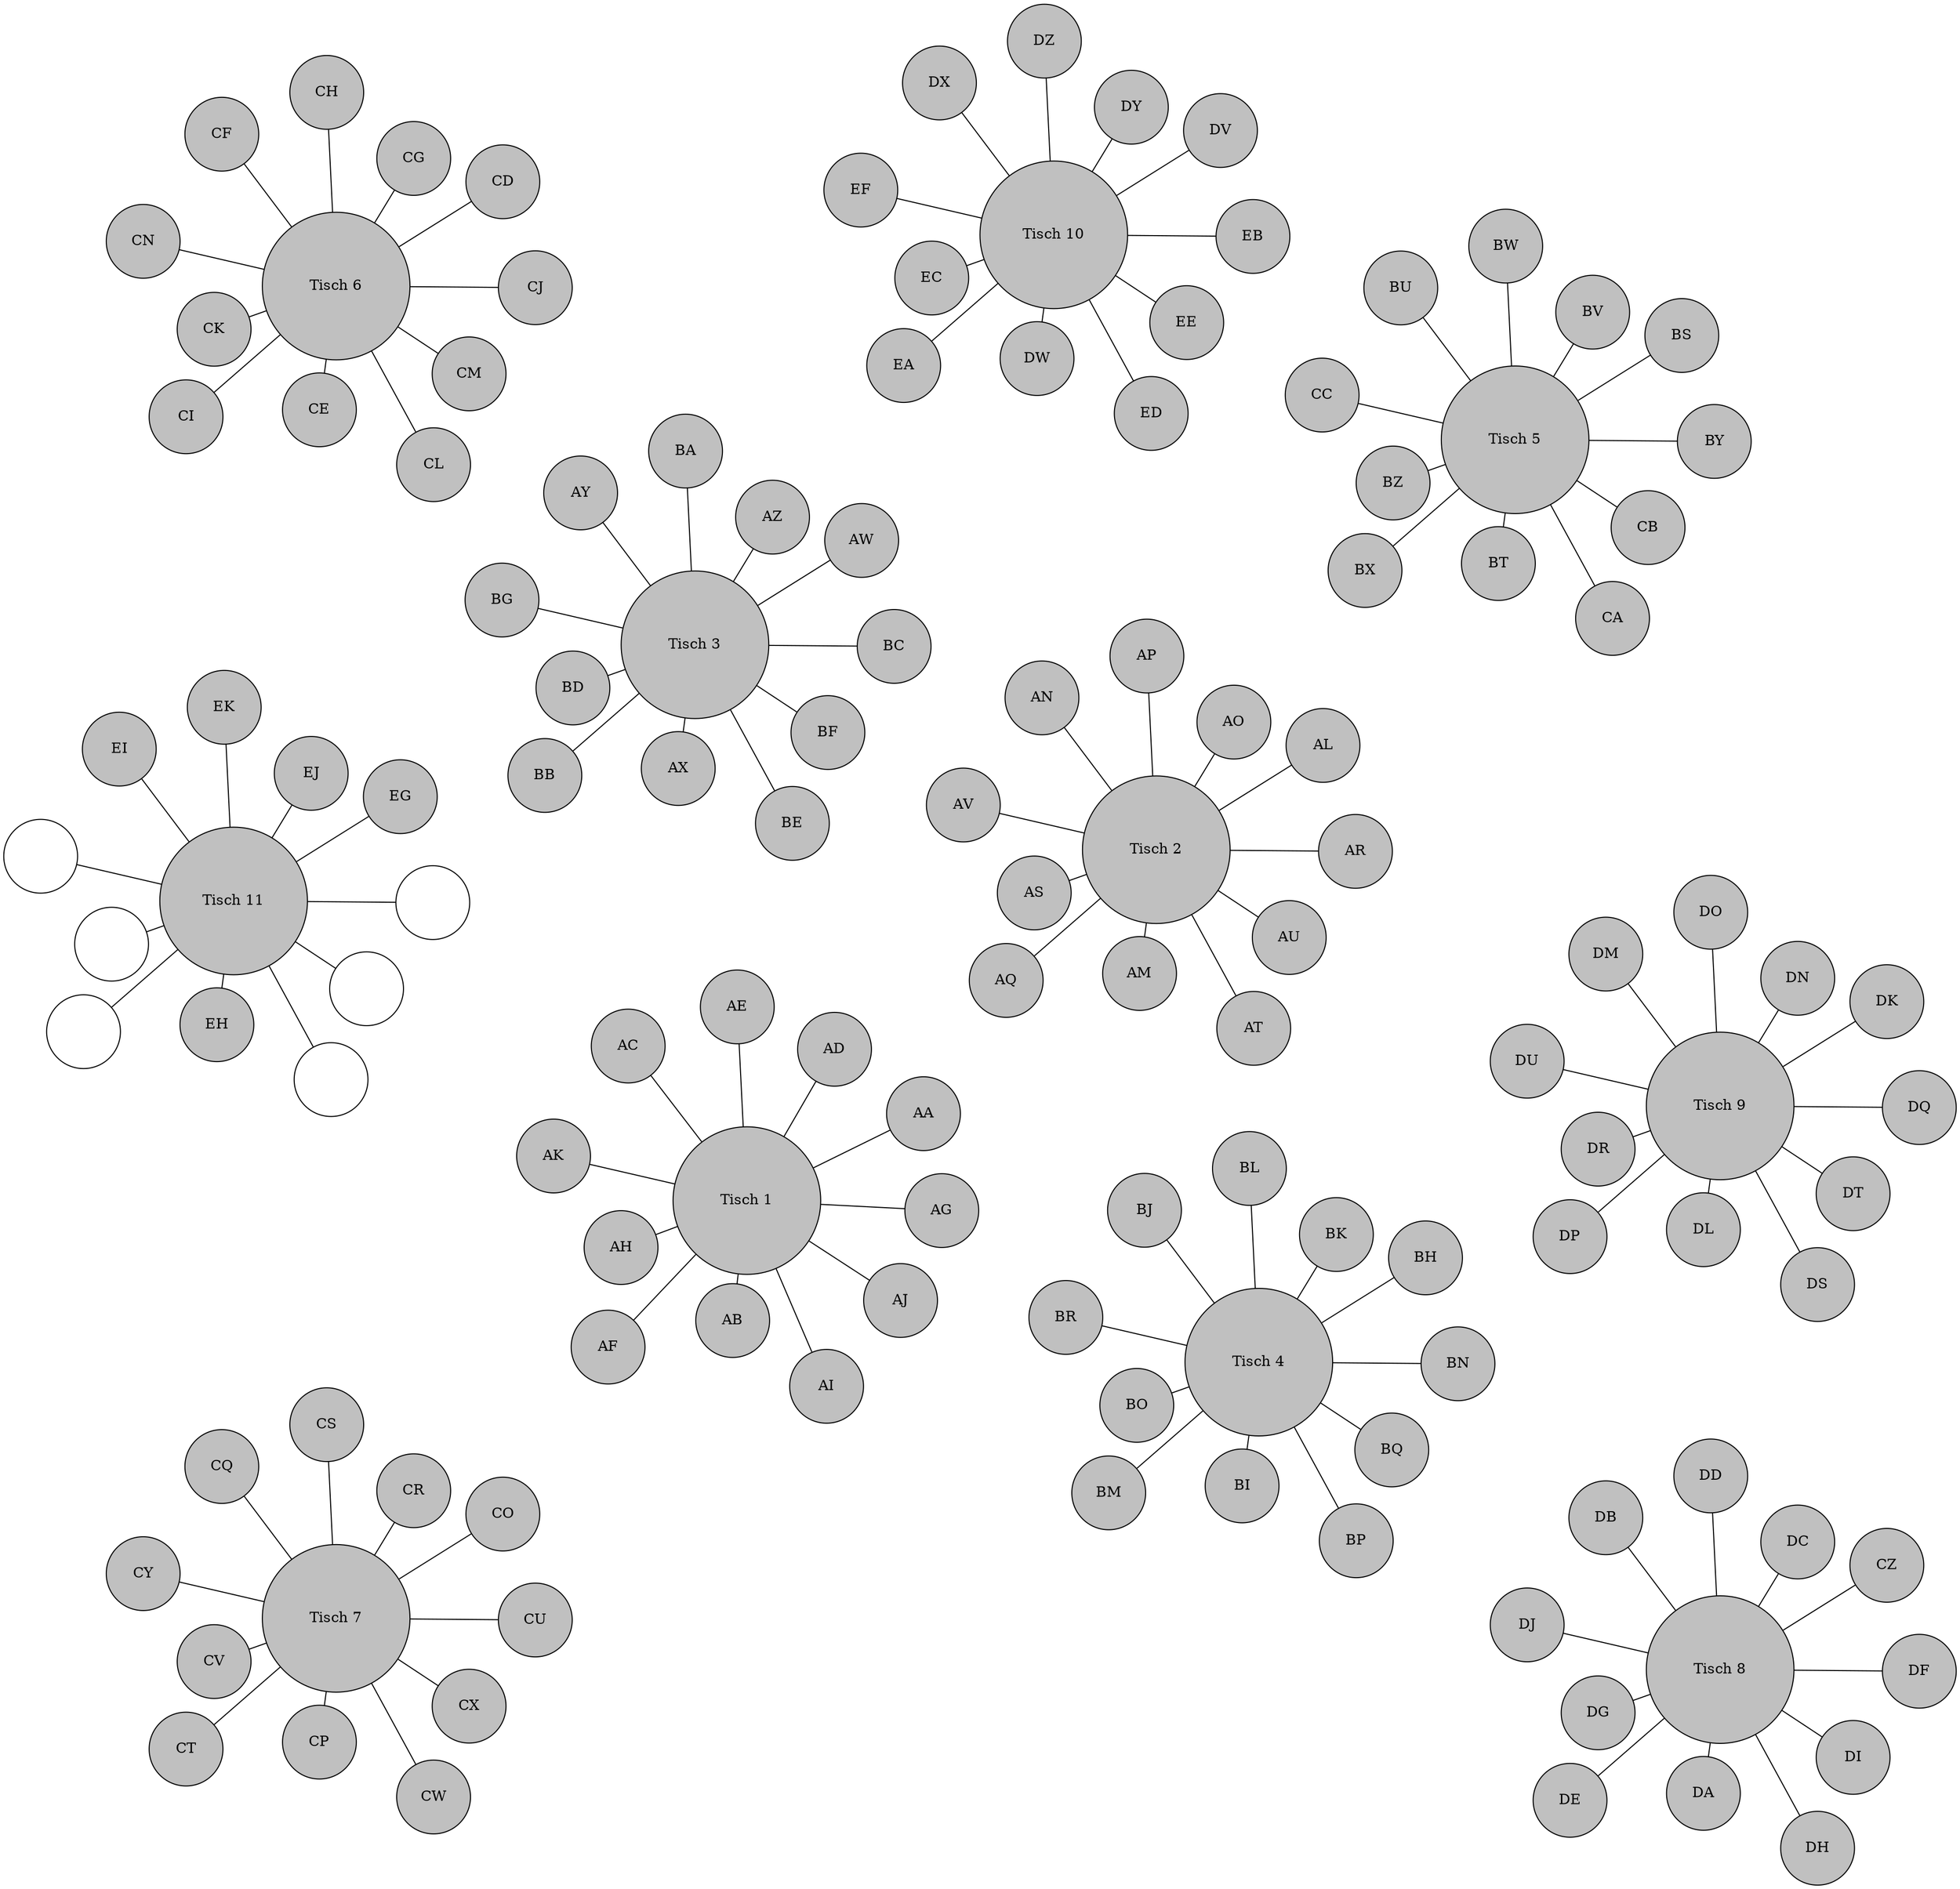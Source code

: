 graph G {
  layout=fdp
  subgraph Cluster_tisch1 {
    node [shape=circle, width=2, fillcolor=gray, style=filled]
    T1 [label="Tisch 1"];
    node [shape=circle width=1]
    T1TAA [label="AA", fillcolor=gray, style=filled];
    T1 -- T1TAA;
    T1TAB [label="AB", fillcolor=gray, style=filled];
    T1 -- T1TAB;
    T1TAC [label="AC", fillcolor=gray, style=filled];
    T1 -- T1TAC;
    T1TAD [label="AD", fillcolor=gray, style=filled];
    T1 -- T1TAD;
    T1TAE [label="AE", fillcolor=gray, style=filled];
    T1 -- T1TAE;
    T1TAF [label="AF", fillcolor=gray, style=filled];
    T1 -- T1TAF;
    T1TAG [label="AG", fillcolor=gray, style=filled];
    T1 -- T1TAG;
    T1TAH [label="AH", fillcolor=gray, style=filled];
    T1 -- T1TAH;
    T1TAI [label="AI", fillcolor=gray, style=filled];
    T1 -- T1TAI;
    T1TAJ [label="AJ", fillcolor=gray, style=filled];
    T1 -- T1TAJ;
    T1TAK [label="AK", fillcolor=gray, style=filled];
    T1 -- T1TAK;
  }
  subgraph Cluster_tisch2 {
    node [shape=circle, width=2, fillcolor=gray, style=filled]
    T2 [label="Tisch 2"];
    node [shape=circle width=1]
    T2TAL [label="AL", fillcolor=gray, style=filled];
    T2 -- T2TAL;
    T2TAM [label="AM", fillcolor=gray, style=filled];
    T2 -- T2TAM;
    T2TAN [label="AN", fillcolor=gray, style=filled];
    T2 -- T2TAN;
    T2TAO [label="AO", fillcolor=gray, style=filled];
    T2 -- T2TAO;
    T2TAP [label="AP", fillcolor=gray, style=filled];
    T2 -- T2TAP;
    T2TAQ [label="AQ", fillcolor=gray, style=filled];
    T2 -- T2TAQ;
    T2TAR [label="AR", fillcolor=gray, style=filled];
    T2 -- T2TAR;
    T2TAS [label="AS", fillcolor=gray, style=filled];
    T2 -- T2TAS;
    T2TAT [label="AT", fillcolor=gray, style=filled];
    T2 -- T2TAT;
    T2TAU [label="AU", fillcolor=gray, style=filled];
    T2 -- T2TAU;
    T2TAV [label="AV", fillcolor=gray, style=filled];
    T2 -- T2TAV;
  }
  subgraph Cluster_tisch3 {
    node [shape=circle, width=2, fillcolor=gray, style=filled]
    T3 [label="Tisch 3"];
    node [shape=circle width=1]
    T3TAW [label="AW", fillcolor=gray, style=filled];
    T3 -- T3TAW;
    T3TAX [label="AX", fillcolor=gray, style=filled];
    T3 -- T3TAX;
    T3TAY [label="AY", fillcolor=gray, style=filled];
    T3 -- T3TAY;
    T3TAZ [label="AZ", fillcolor=gray, style=filled];
    T3 -- T3TAZ;
    T3TBA [label="BA", fillcolor=gray, style=filled];
    T3 -- T3TBA;
    T3TBB [label="BB", fillcolor=gray, style=filled];
    T3 -- T3TBB;
    T3TBC [label="BC", fillcolor=gray, style=filled];
    T3 -- T3TBC;
    T3TBD [label="BD", fillcolor=gray, style=filled];
    T3 -- T3TBD;
    T3TBE [label="BE", fillcolor=gray, style=filled];
    T3 -- T3TBE;
    T3TBF [label="BF", fillcolor=gray, style=filled];
    T3 -- T3TBF;
    T3TBG [label="BG", fillcolor=gray, style=filled];
    T3 -- T3TBG;
  }
  subgraph Cluster_tisch4 {
    node [shape=circle, width=2, fillcolor=gray, style=filled]
    T4 [label="Tisch 4"];
    node [shape=circle width=1]
    T4TBH [label="BH", fillcolor=gray, style=filled];
    T4 -- T4TBH;
    T4TBI [label="BI", fillcolor=gray, style=filled];
    T4 -- T4TBI;
    T4TBJ [label="BJ", fillcolor=gray, style=filled];
    T4 -- T4TBJ;
    T4TBK [label="BK", fillcolor=gray, style=filled];
    T4 -- T4TBK;
    T4TBL [label="BL", fillcolor=gray, style=filled];
    T4 -- T4TBL;
    T4TBM [label="BM", fillcolor=gray, style=filled];
    T4 -- T4TBM;
    T4TBN [label="BN", fillcolor=gray, style=filled];
    T4 -- T4TBN;
    T4TBO [label="BO", fillcolor=gray, style=filled];
    T4 -- T4TBO;
    T4TBP [label="BP", fillcolor=gray, style=filled];
    T4 -- T4TBP;
    T4TBQ [label="BQ", fillcolor=gray, style=filled];
    T4 -- T4TBQ;
    T4TBR [label="BR", fillcolor=gray, style=filled];
    T4 -- T4TBR;
  }
  subgraph Cluster_tisch5 {
    node [shape=circle, width=2, fillcolor=gray, style=filled]
    T5 [label="Tisch 5"];
    node [shape=circle width=1]
    T5TBS [label="BS", fillcolor=gray, style=filled];
    T5 -- T5TBS;
    T5TBT [label="BT", fillcolor=gray, style=filled];
    T5 -- T5TBT;
    T5TBU [label="BU", fillcolor=gray, style=filled];
    T5 -- T5TBU;
    T5TBV [label="BV", fillcolor=gray, style=filled];
    T5 -- T5TBV;
    T5TBW [label="BW", fillcolor=gray, style=filled];
    T5 -- T5TBW;
    T5TBX [label="BX", fillcolor=gray, style=filled];
    T5 -- T5TBX;
    T5TBY [label="BY", fillcolor=gray, style=filled];
    T5 -- T5TBY;
    T5TBZ [label="BZ", fillcolor=gray, style=filled];
    T5 -- T5TBZ;
    T5TCA [label="CA", fillcolor=gray, style=filled];
    T5 -- T5TCA;
    T5TCB [label="CB", fillcolor=gray, style=filled];
    T5 -- T5TCB;
    T5TCC [label="CC", fillcolor=gray, style=filled];
    T5 -- T5TCC;
  }
  subgraph Cluster_tisch6 {
    node [shape=circle, width=2, fillcolor=gray, style=filled]
    T6 [label="Tisch 6"];
    node [shape=circle width=1]
    T6TCD [label="CD", fillcolor=gray, style=filled];
    T6 -- T6TCD;
    T6TCE [label="CE", fillcolor=gray, style=filled];
    T6 -- T6TCE;
    T6TCF [label="CF", fillcolor=gray, style=filled];
    T6 -- T6TCF;
    T6TCG [label="CG", fillcolor=gray, style=filled];
    T6 -- T6TCG;
    T6TCH [label="CH", fillcolor=gray, style=filled];
    T6 -- T6TCH;
    T6TCI [label="CI", fillcolor=gray, style=filled];
    T6 -- T6TCI;
    T6TCJ [label="CJ", fillcolor=gray, style=filled];
    T6 -- T6TCJ;
    T6TCK [label="CK", fillcolor=gray, style=filled];
    T6 -- T6TCK;
    T6TCL [label="CL", fillcolor=gray, style=filled];
    T6 -- T6TCL;
    T6TCM [label="CM", fillcolor=gray, style=filled];
    T6 -- T6TCM;
    T6TCN [label="CN", fillcolor=gray, style=filled];
    T6 -- T6TCN;
  }
  subgraph Cluster_tisch7 {
    node [shape=circle, width=2, fillcolor=gray, style=filled]
    T7 [label="Tisch 7"];
    node [shape=circle width=1]
    T7TCO [label="CO", fillcolor=gray, style=filled];
    T7 -- T7TCO;
    T7TCP [label="CP", fillcolor=gray, style=filled];
    T7 -- T7TCP;
    T7TCQ [label="CQ", fillcolor=gray, style=filled];
    T7 -- T7TCQ;
    T7TCR [label="CR", fillcolor=gray, style=filled];
    T7 -- T7TCR;
    T7TCS [label="CS", fillcolor=gray, style=filled];
    T7 -- T7TCS;
    T7TCT [label="CT", fillcolor=gray, style=filled];
    T7 -- T7TCT;
    T7TCU [label="CU", fillcolor=gray, style=filled];
    T7 -- T7TCU;
    T7TCV [label="CV", fillcolor=gray, style=filled];
    T7 -- T7TCV;
    T7TCW [label="CW", fillcolor=gray, style=filled];
    T7 -- T7TCW;
    T7TCX [label="CX", fillcolor=gray, style=filled];
    T7 -- T7TCX;
    T7TCY [label="CY", fillcolor=gray, style=filled];
    T7 -- T7TCY;
  }
  subgraph Cluster_tisch8 {
    node [shape=circle, width=2, fillcolor=gray, style=filled]
    T8 [label="Tisch 8"];
    node [shape=circle width=1]
    T8TCZ [label="CZ", fillcolor=gray, style=filled];
    T8 -- T8TCZ;
    T8TDA [label="DA", fillcolor=gray, style=filled];
    T8 -- T8TDA;
    T8TDB [label="DB", fillcolor=gray, style=filled];
    T8 -- T8TDB;
    T8TDC [label="DC", fillcolor=gray, style=filled];
    T8 -- T8TDC;
    T8TDD [label="DD", fillcolor=gray, style=filled];
    T8 -- T8TDD;
    T8TDE [label="DE", fillcolor=gray, style=filled];
    T8 -- T8TDE;
    T8TDF [label="DF", fillcolor=gray, style=filled];
    T8 -- T8TDF;
    T8TDG [label="DG", fillcolor=gray, style=filled];
    T8 -- T8TDG;
    T8TDH [label="DH", fillcolor=gray, style=filled];
    T8 -- T8TDH;
    T8TDI [label="DI", fillcolor=gray, style=filled];
    T8 -- T8TDI;
    T8TDJ [label="DJ", fillcolor=gray, style=filled];
    T8 -- T8TDJ;
  }
  subgraph Cluster_tisch9 {
    node [shape=circle, width=2, fillcolor=gray, style=filled]
    T9 [label="Tisch 9"];
    node [shape=circle width=1]
    T9TDK [label="DK", fillcolor=gray, style=filled];
    T9 -- T9TDK;
    T9TDL [label="DL", fillcolor=gray, style=filled];
    T9 -- T9TDL;
    T9TDM [label="DM", fillcolor=gray, style=filled];
    T9 -- T9TDM;
    T9TDN [label="DN", fillcolor=gray, style=filled];
    T9 -- T9TDN;
    T9TDO [label="DO", fillcolor=gray, style=filled];
    T9 -- T9TDO;
    T9TDP [label="DP", fillcolor=gray, style=filled];
    T9 -- T9TDP;
    T9TDQ [label="DQ", fillcolor=gray, style=filled];
    T9 -- T9TDQ;
    T9TDR [label="DR", fillcolor=gray, style=filled];
    T9 -- T9TDR;
    T9TDS [label="DS", fillcolor=gray, style=filled];
    T9 -- T9TDS;
    T9TDT [label="DT", fillcolor=gray, style=filled];
    T9 -- T9TDT;
    T9TDU [label="DU", fillcolor=gray, style=filled];
    T9 -- T9TDU;
  }
  subgraph Cluster_tisch10 {
    node [shape=circle, width=2, fillcolor=gray, style=filled]
    T10 [label="Tisch 10"];
    node [shape=circle width=1]
    T10TDV [label="DV", fillcolor=gray, style=filled];
    T10 -- T10TDV;
    T10TDW [label="DW", fillcolor=gray, style=filled];
    T10 -- T10TDW;
    T10TDX [label="DX", fillcolor=gray, style=filled];
    T10 -- T10TDX;
    T10TDY [label="DY", fillcolor=gray, style=filled];
    T10 -- T10TDY;
    T10TDZ [label="DZ", fillcolor=gray, style=filled];
    T10 -- T10TDZ;
    T10TEA [label="EA", fillcolor=gray, style=filled];
    T10 -- T10TEA;
    T10TEB [label="EB", fillcolor=gray, style=filled];
    T10 -- T10TEB;
    T10TEC [label="EC", fillcolor=gray, style=filled];
    T10 -- T10TEC;
    T10TED [label="ED", fillcolor=gray, style=filled];
    T10 -- T10TED;
    T10TEE [label="EE", fillcolor=gray, style=filled];
    T10 -- T10TEE;
    T10TEF [label="EF", fillcolor=gray, style=filled];
    T10 -- T10TEF;
  }
  subgraph Cluster_tisch11 {
    node [shape=circle, width=2, fillcolor=gray, style=filled]
    T11 [label="Tisch 11"];
    node [shape=circle width=1]
    T11TEG [label="EG", fillcolor=gray, style=filled];
    T11 -- T11TEG;
    T11TEH [label="EH", fillcolor=gray, style=filled];
    T11 -- T11TEH;
    T11TEI [label="EI", fillcolor=gray, style=filled];
    T11 -- T11TEI;
    T11TEJ [label="EJ", fillcolor=gray, style=filled];
    T11 -- T11TEJ;
    T11TEK [label="EK", fillcolor=gray, style=filled];
    T11 -- T11TEK;
    T11T06 [label="", style=""];
    T11 -- T11T06;
    T11T05 [label="", style=""];
    T11 -- T11T05;
    T11T04 [label="", style=""];
    T11 -- T11T04;
    T11T03 [label="", style=""];
    T11 -- T11T03;
    T11T02 [label="", style=""];
    T11 -- T11T02;
    T11T01 [label="", style=""];
    T11 -- T11T01;
  }
}